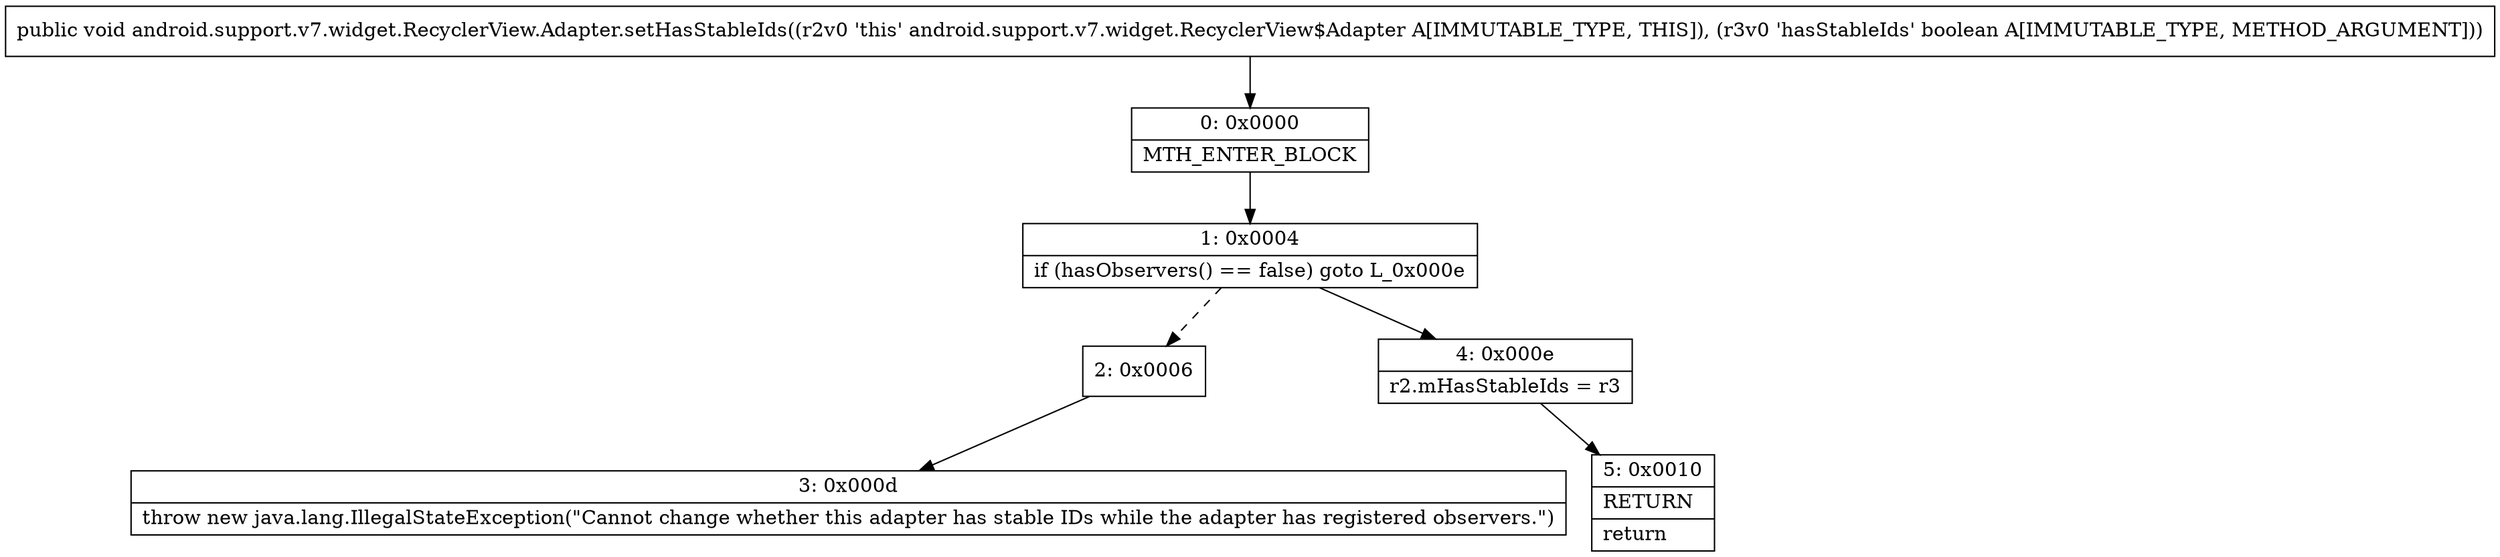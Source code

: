 digraph "CFG forandroid.support.v7.widget.RecyclerView.Adapter.setHasStableIds(Z)V" {
Node_0 [shape=record,label="{0\:\ 0x0000|MTH_ENTER_BLOCK\l}"];
Node_1 [shape=record,label="{1\:\ 0x0004|if (hasObservers() == false) goto L_0x000e\l}"];
Node_2 [shape=record,label="{2\:\ 0x0006}"];
Node_3 [shape=record,label="{3\:\ 0x000d|throw new java.lang.IllegalStateException(\"Cannot change whether this adapter has stable IDs while the adapter has registered observers.\")\l}"];
Node_4 [shape=record,label="{4\:\ 0x000e|r2.mHasStableIds = r3\l}"];
Node_5 [shape=record,label="{5\:\ 0x0010|RETURN\l|return\l}"];
MethodNode[shape=record,label="{public void android.support.v7.widget.RecyclerView.Adapter.setHasStableIds((r2v0 'this' android.support.v7.widget.RecyclerView$Adapter A[IMMUTABLE_TYPE, THIS]), (r3v0 'hasStableIds' boolean A[IMMUTABLE_TYPE, METHOD_ARGUMENT])) }"];
MethodNode -> Node_0;
Node_0 -> Node_1;
Node_1 -> Node_2[style=dashed];
Node_1 -> Node_4;
Node_2 -> Node_3;
Node_4 -> Node_5;
}

